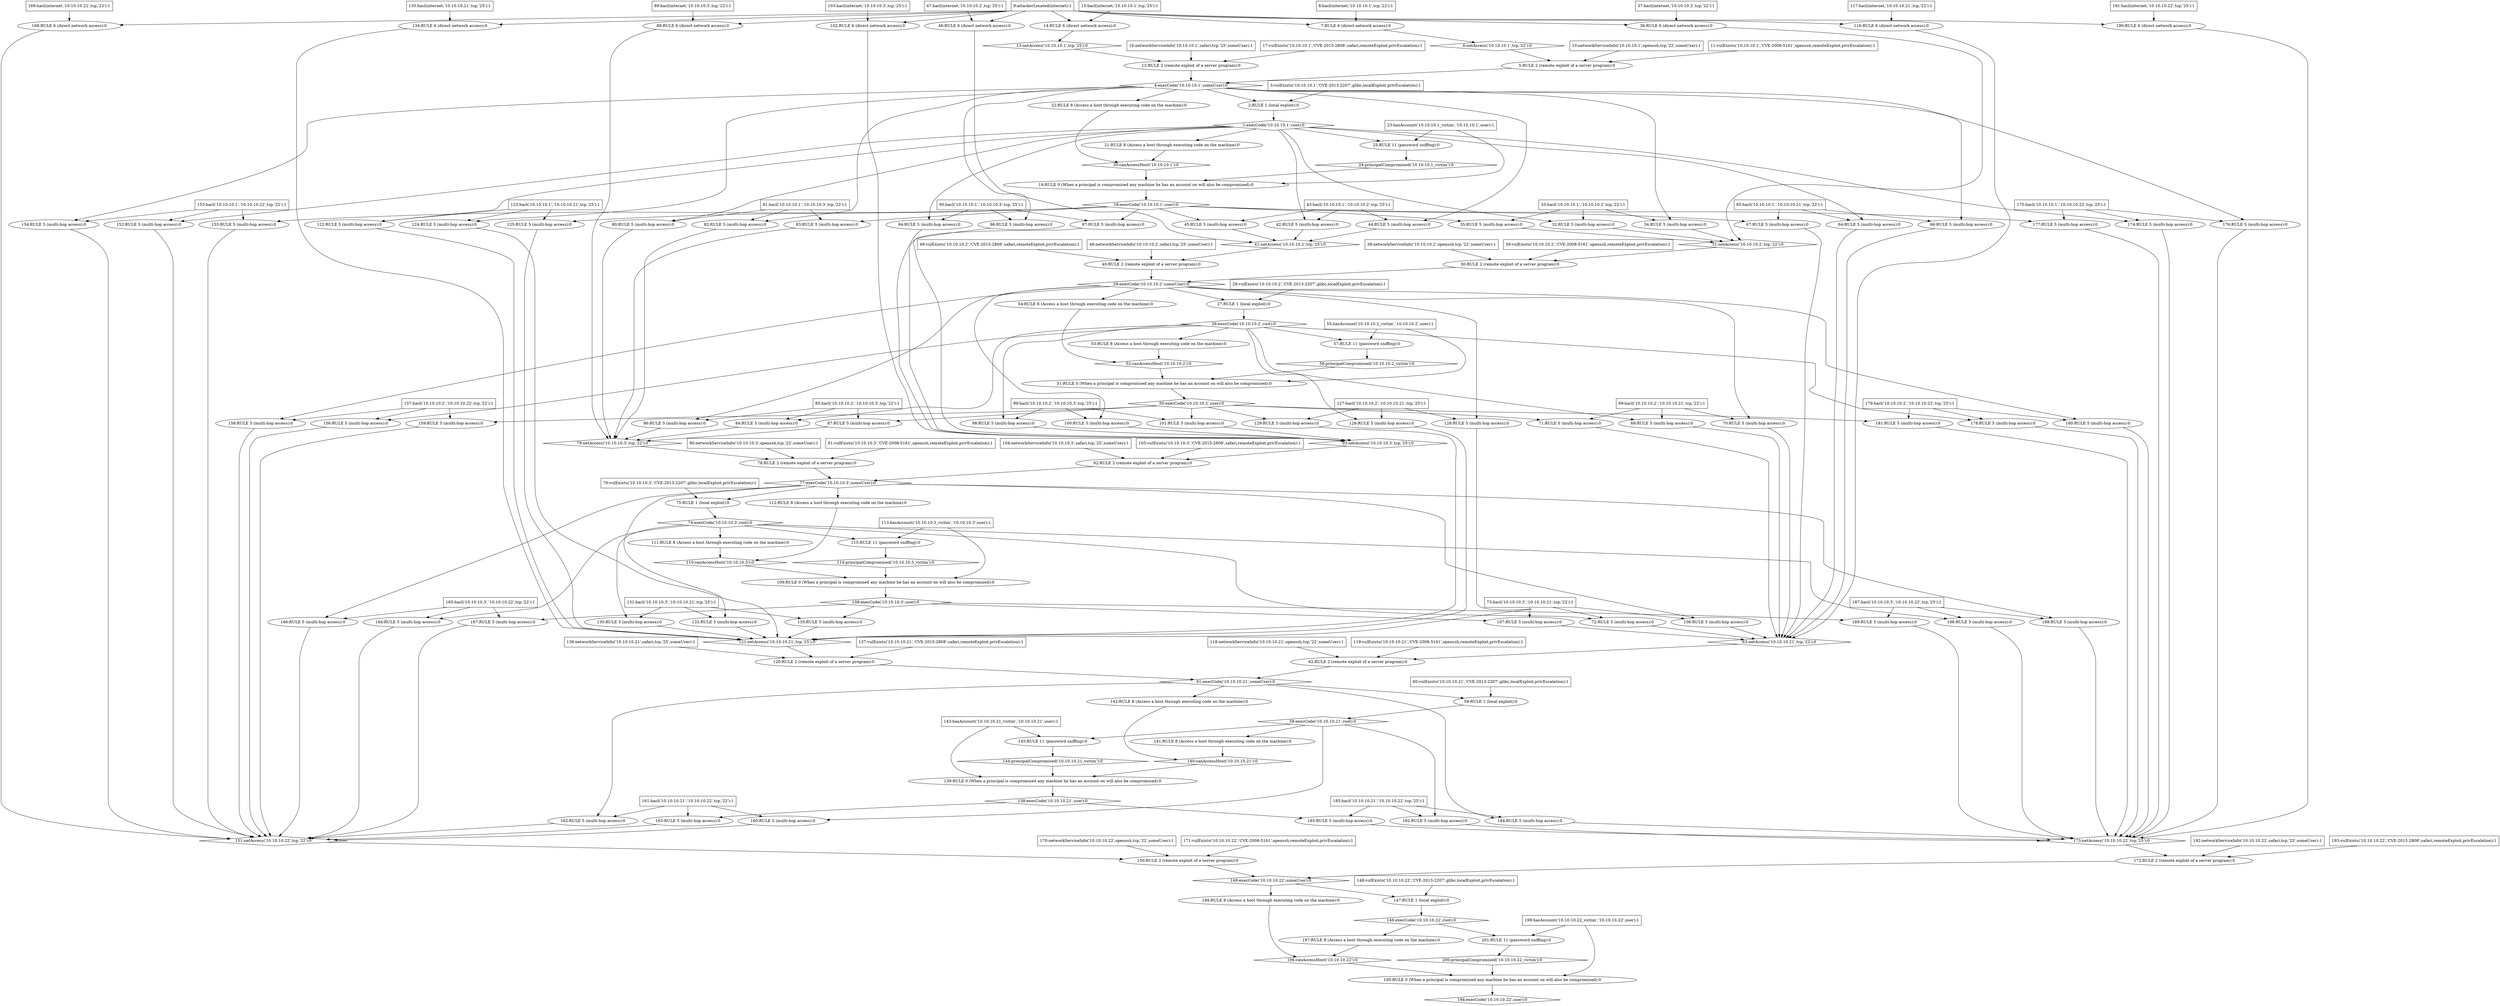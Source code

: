 digraph G {
	1 [label="1:execCode('10.10.10.1',root):0",shape=diamond];
	2 [label="2:RULE 1 (local exploit):0",shape=ellipse];
	3 [label="3:vulExists('10.10.10.1','CVE-2013-2207',glibc,localExploit,privEscalation):1",shape=box];
	4 [label="4:execCode('10.10.10.1',someUser):0",shape=diamond];
	5 [label="5:RULE 2 (remote exploit of a server program):0",shape=ellipse];
	6 [label="6:netAccess('10.10.10.1',tcp,'22'):0",shape=diamond];
	7 [label="7:RULE 6 (direct network access):0",shape=ellipse];
	8 [label="8:hacl(internet,'10.10.10.1',tcp,'22'):1",shape=box];
	9 [label="9:attackerLocated(internet):1",shape=box];
	10 [label="10:networkServiceInfo('10.10.10.1',openssh,tcp,'22',someUser):1",shape=box];
	11 [label="11:vulExists('10.10.10.1','CVE-2008-5161',openssh,remoteExploit,privEscalation):1",shape=box];
	12 [label="12:RULE 2 (remote exploit of a server program):0",shape=ellipse];
	13 [label="13:netAccess('10.10.10.1',tcp,'25'):0",shape=diamond];
	14 [label="14:RULE 6 (direct network access):0",shape=ellipse];
	15 [label="15:hacl(internet,'10.10.10.1',tcp,'25'):1",shape=box];
	16 [label="16:networkServiceInfo('10.10.10.1',safari,tcp,'25',someUser):1",shape=box];
	17 [label="17:vulExists('10.10.10.1','CVE-2015-2808',safari,remoteExploit,privEscalation):1",shape=box];
	18 [label="18:execCode('10.10.10.1',user):0",shape=diamond];
	19 [label="19:RULE 0 (When a principal is compromised any machine he has an account on will also be compromised):0",shape=ellipse];
	20 [label="20:canAccessHost('10.10.10.1'):0",shape=diamond];
	21 [label="21:RULE 8 (Access a host through executing code on the machine):0",shape=ellipse];
	22 [label="22:RULE 8 (Access a host through executing code on the machine):0",shape=ellipse];
	23 [label="23:hasAccount('10.10.10.1_victim','10.10.10.1',user):1",shape=box];
	24 [label="24:principalCompromised('10.10.10.1_victim'):0",shape=diamond];
	25 [label="25:RULE 11 (password sniffing):0",shape=ellipse];
	26 [label="26:execCode('10.10.10.2',root):0",shape=diamond];
	27 [label="27:RULE 1 (local exploit):0",shape=ellipse];
	28 [label="28:vulExists('10.10.10.2','CVE-2013-2207',glibc,localExploit,privEscalation):1",shape=box];
	29 [label="29:execCode('10.10.10.2',someUser):0",shape=diamond];
	30 [label="30:RULE 2 (remote exploit of a server program):0",shape=ellipse];
	31 [label="31:netAccess('10.10.10.2',tcp,'22'):0",shape=diamond];
	32 [label="32:RULE 5 (multi-hop access):0",shape=ellipse];
	33 [label="33:hacl('10.10.10.1','10.10.10.2',tcp,'22'):1",shape=box];
	34 [label="34:RULE 5 (multi-hop access):0",shape=ellipse];
	35 [label="35:RULE 5 (multi-hop access):0",shape=ellipse];
	36 [label="36:RULE 6 (direct network access):0",shape=ellipse];
	37 [label="37:hacl(internet,'10.10.10.2',tcp,'22'):1",shape=box];
	38 [label="38:networkServiceInfo('10.10.10.2',openssh,tcp,'22',someUser):1",shape=box];
	39 [label="39:vulExists('10.10.10.2','CVE-2008-5161',openssh,remoteExploit,privEscalation):1",shape=box];
	40 [label="40:RULE 2 (remote exploit of a server program):0",shape=ellipse];
	41 [label="41:netAccess('10.10.10.2',tcp,'25'):0",shape=diamond];
	42 [label="42:RULE 5 (multi-hop access):0",shape=ellipse];
	43 [label="43:hacl('10.10.10.1','10.10.10.2',tcp,'25'):1",shape=box];
	44 [label="44:RULE 5 (multi-hop access):0",shape=ellipse];
	45 [label="45:RULE 5 (multi-hop access):0",shape=ellipse];
	46 [label="46:RULE 6 (direct network access):0",shape=ellipse];
	47 [label="47:hacl(internet,'10.10.10.2',tcp,'25'):1",shape=box];
	48 [label="48:networkServiceInfo('10.10.10.2',safari,tcp,'25',someUser):1",shape=box];
	49 [label="49:vulExists('10.10.10.2','CVE-2015-2808',safari,remoteExploit,privEscalation):1",shape=box];
	50 [label="50:execCode('10.10.10.2',user):0",shape=diamond];
	51 [label="51:RULE 0 (When a principal is compromised any machine he has an account on will also be compromised):0",shape=ellipse];
	52 [label="52:canAccessHost('10.10.10.2'):0",shape=diamond];
	53 [label="53:RULE 8 (Access a host through executing code on the machine):0",shape=ellipse];
	54 [label="54:RULE 8 (Access a host through executing code on the machine):0",shape=ellipse];
	55 [label="55:hasAccount('10.10.10.2_victim','10.10.10.2',user):1",shape=box];
	56 [label="56:principalCompromised('10.10.10.2_victim'):0",shape=diamond];
	57 [label="57:RULE 11 (password sniffing):0",shape=ellipse];
	58 [label="58:execCode('10.10.10.21',root):0",shape=diamond];
	59 [label="59:RULE 1 (local exploit):0",shape=ellipse];
	60 [label="60:vulExists('10.10.10.21','CVE-2013-2207',glibc,localExploit,privEscalation):1",shape=box];
	61 [label="61:execCode('10.10.10.21',someUser):0",shape=diamond];
	62 [label="62:RULE 2 (remote exploit of a server program):0",shape=ellipse];
	63 [label="63:netAccess('10.10.10.21',tcp,'22'):0",shape=diamond];
	64 [label="64:RULE 5 (multi-hop access):0",shape=ellipse];
	65 [label="65:hacl('10.10.10.1','10.10.10.21',tcp,'22'):1",shape=box];
	66 [label="66:RULE 5 (multi-hop access):0",shape=ellipse];
	67 [label="67:RULE 5 (multi-hop access):0",shape=ellipse];
	68 [label="68:RULE 5 (multi-hop access):0",shape=ellipse];
	69 [label="69:hacl('10.10.10.2','10.10.10.21',tcp,'22'):1",shape=box];
	70 [label="70:RULE 5 (multi-hop access):0",shape=ellipse];
	71 [label="71:RULE 5 (multi-hop access):0",shape=ellipse];
	72 [label="72:RULE 5 (multi-hop access):0",shape=ellipse];
	73 [label="73:hacl('10.10.10.3','10.10.10.21',tcp,'22'):1",shape=box];
	74 [label="74:execCode('10.10.10.3',root):0",shape=diamond];
	75 [label="75:RULE 1 (local exploit):0",shape=ellipse];
	76 [label="76:vulExists('10.10.10.3','CVE-2013-2207',glibc,localExploit,privEscalation):1",shape=box];
	77 [label="77:execCode('10.10.10.3',someUser):0",shape=diamond];
	78 [label="78:RULE 2 (remote exploit of a server program):0",shape=ellipse];
	79 [label="79:netAccess('10.10.10.3',tcp,'22'):0",shape=diamond];
	80 [label="80:RULE 5 (multi-hop access):0",shape=ellipse];
	81 [label="81:hacl('10.10.10.1','10.10.10.3',tcp,'22'):1",shape=box];
	82 [label="82:RULE 5 (multi-hop access):0",shape=ellipse];
	83 [label="83:RULE 5 (multi-hop access):0",shape=ellipse];
	84 [label="84:RULE 5 (multi-hop access):0",shape=ellipse];
	85 [label="85:hacl('10.10.10.2','10.10.10.3',tcp,'22'):1",shape=box];
	86 [label="86:RULE 5 (multi-hop access):0",shape=ellipse];
	87 [label="87:RULE 5 (multi-hop access):0",shape=ellipse];
	88 [label="88:RULE 6 (direct network access):0",shape=ellipse];
	89 [label="89:hacl(internet,'10.10.10.3',tcp,'22'):1",shape=box];
	90 [label="90:networkServiceInfo('10.10.10.3',openssh,tcp,'22',someUser):1",shape=box];
	91 [label="91:vulExists('10.10.10.3','CVE-2008-5161',openssh,remoteExploit,privEscalation):1",shape=box];
	92 [label="92:RULE 2 (remote exploit of a server program):0",shape=ellipse];
	93 [label="93:netAccess('10.10.10.3',tcp,'25'):0",shape=diamond];
	94 [label="94:RULE 5 (multi-hop access):0",shape=ellipse];
	95 [label="95:hacl('10.10.10.1','10.10.10.3',tcp,'25'):1",shape=box];
	96 [label="96:RULE 5 (multi-hop access):0",shape=ellipse];
	97 [label="97:RULE 5 (multi-hop access):0",shape=ellipse];
	98 [label="98:RULE 5 (multi-hop access):0",shape=ellipse];
	99 [label="99:hacl('10.10.10.2','10.10.10.3',tcp,'25'):1",shape=box];
	100 [label="100:RULE 5 (multi-hop access):0",shape=ellipse];
	101 [label="101:RULE 5 (multi-hop access):0",shape=ellipse];
	102 [label="102:RULE 6 (direct network access):0",shape=ellipse];
	103 [label="103:hacl(internet,'10.10.10.3',tcp,'25'):1",shape=box];
	104 [label="104:networkServiceInfo('10.10.10.3',safari,tcp,'25',someUser):1",shape=box];
	105 [label="105:vulExists('10.10.10.3','CVE-2015-2808',safari,remoteExploit,privEscalation):1",shape=box];
	106 [label="106:RULE 5 (multi-hop access):0",shape=ellipse];
	107 [label="107:RULE 5 (multi-hop access):0",shape=ellipse];
	108 [label="108:execCode('10.10.10.3',user):0",shape=diamond];
	109 [label="109:RULE 0 (When a principal is compromised any machine he has an account on will also be compromised):0",shape=ellipse];
	110 [label="110:canAccessHost('10.10.10.3'):0",shape=diamond];
	111 [label="111:RULE 8 (Access a host through executing code on the machine):0",shape=ellipse];
	112 [label="112:RULE 8 (Access a host through executing code on the machine):0",shape=ellipse];
	113 [label="113:hasAccount('10.10.10.3_victim','10.10.10.3',user):1",shape=box];
	114 [label="114:principalCompromised('10.10.10.3_victim'):0",shape=diamond];
	115 [label="115:RULE 11 (password sniffing):0",shape=ellipse];
	116 [label="116:RULE 6 (direct network access):0",shape=ellipse];
	117 [label="117:hacl(internet,'10.10.10.21',tcp,'22'):1",shape=box];
	118 [label="118:networkServiceInfo('10.10.10.21',openssh,tcp,'22',someUser):1",shape=box];
	119 [label="119:vulExists('10.10.10.21','CVE-2008-5161',openssh,remoteExploit,privEscalation):1",shape=box];
	120 [label="120:RULE 2 (remote exploit of a server program):0",shape=ellipse];
	121 [label="121:netAccess('10.10.10.21',tcp,'25'):0",shape=diamond];
	122 [label="122:RULE 5 (multi-hop access):0",shape=ellipse];
	123 [label="123:hacl('10.10.10.1','10.10.10.21',tcp,'25'):1",shape=box];
	124 [label="124:RULE 5 (multi-hop access):0",shape=ellipse];
	125 [label="125:RULE 5 (multi-hop access):0",shape=ellipse];
	126 [label="126:RULE 5 (multi-hop access):0",shape=ellipse];
	127 [label="127:hacl('10.10.10.2','10.10.10.21',tcp,'25'):1",shape=box];
	128 [label="128:RULE 5 (multi-hop access):0",shape=ellipse];
	129 [label="129:RULE 5 (multi-hop access):0",shape=ellipse];
	130 [label="130:RULE 5 (multi-hop access):0",shape=ellipse];
	131 [label="131:hacl('10.10.10.3','10.10.10.21',tcp,'25'):1",shape=box];
	132 [label="132:RULE 5 (multi-hop access):0",shape=ellipse];
	133 [label="133:RULE 5 (multi-hop access):0",shape=ellipse];
	134 [label="134:RULE 6 (direct network access):0",shape=ellipse];
	135 [label="135:hacl(internet,'10.10.10.21',tcp,'25'):1",shape=box];
	136 [label="136:networkServiceInfo('10.10.10.21',safari,tcp,'25',someUser):1",shape=box];
	137 [label="137:vulExists('10.10.10.21','CVE-2015-2808',safari,remoteExploit,privEscalation):1",shape=box];
	138 [label="138:execCode('10.10.10.21',user):0",shape=diamond];
	139 [label="139:RULE 0 (When a principal is compromised any machine he has an account on will also be compromised):0",shape=ellipse];
	140 [label="140:canAccessHost('10.10.10.21'):0",shape=diamond];
	141 [label="141:RULE 8 (Access a host through executing code on the machine):0",shape=ellipse];
	142 [label="142:RULE 8 (Access a host through executing code on the machine):0",shape=ellipse];
	143 [label="143:hasAccount('10.10.10.21_victim','10.10.10.21',user):1",shape=box];
	144 [label="144:principalCompromised('10.10.10.21_victim'):0",shape=diamond];
	145 [label="145:RULE 11 (password sniffing):0",shape=ellipse];
	146 [label="146:execCode('10.10.10.22',root):0",shape=diamond];
	147 [label="147:RULE 1 (local exploit):0",shape=ellipse];
	148 [label="148:vulExists('10.10.10.22','CVE-2013-2207',glibc,localExploit,privEscalation):1",shape=box];
	149 [label="149:execCode('10.10.10.22',someUser):0",shape=diamond];
	150 [label="150:RULE 2 (remote exploit of a server program):0",shape=ellipse];
	151 [label="151:netAccess('10.10.10.22',tcp,'22'):0",shape=diamond];
	152 [label="152:RULE 5 (multi-hop access):0",shape=ellipse];
	153 [label="153:hacl('10.10.10.1','10.10.10.22',tcp,'22'):1",shape=box];
	154 [label="154:RULE 5 (multi-hop access):0",shape=ellipse];
	155 [label="155:RULE 5 (multi-hop access):0",shape=ellipse];
	156 [label="156:RULE 5 (multi-hop access):0",shape=ellipse];
	157 [label="157:hacl('10.10.10.2','10.10.10.22',tcp,'22'):1",shape=box];
	158 [label="158:RULE 5 (multi-hop access):0",shape=ellipse];
	159 [label="159:RULE 5 (multi-hop access):0",shape=ellipse];
	160 [label="160:RULE 5 (multi-hop access):0",shape=ellipse];
	161 [label="161:hacl('10.10.10.21','10.10.10.22',tcp,'22'):1",shape=box];
	162 [label="162:RULE 5 (multi-hop access):0",shape=ellipse];
	163 [label="163:RULE 5 (multi-hop access):0",shape=ellipse];
	164 [label="164:RULE 5 (multi-hop access):0",shape=ellipse];
	165 [label="165:hacl('10.10.10.3','10.10.10.22',tcp,'22'):1",shape=box];
	166 [label="166:RULE 5 (multi-hop access):0",shape=ellipse];
	167 [label="167:RULE 5 (multi-hop access):0",shape=ellipse];
	168 [label="168:RULE 6 (direct network access):0",shape=ellipse];
	169 [label="169:hacl(internet,'10.10.10.22',tcp,'22'):1",shape=box];
	170 [label="170:networkServiceInfo('10.10.10.22',openssh,tcp,'22',someUser):1",shape=box];
	171 [label="171:vulExists('10.10.10.22','CVE-2008-5161',openssh,remoteExploit,privEscalation):1",shape=box];
	172 [label="172:RULE 2 (remote exploit of a server program):0",shape=ellipse];
	173 [label="173:netAccess('10.10.10.22',tcp,'25'):0",shape=diamond];
	174 [label="174:RULE 5 (multi-hop access):0",shape=ellipse];
	175 [label="175:hacl('10.10.10.1','10.10.10.22',tcp,'25'):1",shape=box];
	176 [label="176:RULE 5 (multi-hop access):0",shape=ellipse];
	177 [label="177:RULE 5 (multi-hop access):0",shape=ellipse];
	178 [label="178:RULE 5 (multi-hop access):0",shape=ellipse];
	179 [label="179:hacl('10.10.10.2','10.10.10.22',tcp,'25'):1",shape=box];
	180 [label="180:RULE 5 (multi-hop access):0",shape=ellipse];
	181 [label="181:RULE 5 (multi-hop access):0",shape=ellipse];
	182 [label="182:RULE 5 (multi-hop access):0",shape=ellipse];
	183 [label="183:hacl('10.10.10.21','10.10.10.22',tcp,'25'):1",shape=box];
	184 [label="184:RULE 5 (multi-hop access):0",shape=ellipse];
	185 [label="185:RULE 5 (multi-hop access):0",shape=ellipse];
	186 [label="186:RULE 5 (multi-hop access):0",shape=ellipse];
	187 [label="187:hacl('10.10.10.3','10.10.10.22',tcp,'25'):1",shape=box];
	188 [label="188:RULE 5 (multi-hop access):0",shape=ellipse];
	189 [label="189:RULE 5 (multi-hop access):0",shape=ellipse];
	190 [label="190:RULE 6 (direct network access):0",shape=ellipse];
	191 [label="191:hacl(internet,'10.10.10.22',tcp,'25'):1",shape=box];
	192 [label="192:networkServiceInfo('10.10.10.22',safari,tcp,'25',someUser):1",shape=box];
	193 [label="193:vulExists('10.10.10.22','CVE-2015-2808',safari,remoteExploit,privEscalation):1",shape=box];
	194 [label="194:execCode('10.10.10.22',user):0",shape=diamond];
	195 [label="195:RULE 0 (When a principal is compromised any machine he has an account on will also be compromised):0",shape=ellipse];
	196 [label="196:canAccessHost('10.10.10.22'):0",shape=diamond];
	197 [label="197:RULE 8 (Access a host through executing code on the machine):0",shape=ellipse];
	198 [label="198:RULE 8 (Access a host through executing code on the machine):0",shape=ellipse];
	199 [label="199:hasAccount('10.10.10.22_victim','10.10.10.22',user):1",shape=box];
	200 [label="200:principalCompromised('10.10.10.22_victim'):0",shape=diamond];
	201 [label="201:RULE 11 (password sniffing):0",shape=ellipse];
	3 -> 	2;
	8 -> 	7;
	9 -> 	7;
	7 -> 	6;
	6 -> 	5;
	10 -> 	5;
	11 -> 	5;
	5 -> 	4;
	15 -> 	14;
	9 -> 	14;
	14 -> 	13;
	13 -> 	12;
	16 -> 	12;
	17 -> 	12;
	12 -> 	4;
	4 -> 	2;
	2 -> 	1;
	1 -> 	21;
	21 -> 	20;
	4 -> 	22;
	22 -> 	20;
	20 -> 	19;
	23 -> 	19;
	1 -> 	25;
	23 -> 	25;
	25 -> 	24;
	24 -> 	19;
	19 -> 	18;
	28 -> 	27;
	33 -> 	32;
	1 -> 	32;
	32 -> 	31;
	33 -> 	34;
	4 -> 	34;
	34 -> 	31;
	33 -> 	35;
	18 -> 	35;
	35 -> 	31;
	37 -> 	36;
	9 -> 	36;
	36 -> 	31;
	31 -> 	30;
	38 -> 	30;
	39 -> 	30;
	30 -> 	29;
	43 -> 	42;
	1 -> 	42;
	42 -> 	41;
	43 -> 	44;
	4 -> 	44;
	44 -> 	41;
	43 -> 	45;
	18 -> 	45;
	45 -> 	41;
	47 -> 	46;
	9 -> 	46;
	46 -> 	41;
	41 -> 	40;
	48 -> 	40;
	49 -> 	40;
	40 -> 	29;
	29 -> 	27;
	27 -> 	26;
	26 -> 	53;
	53 -> 	52;
	29 -> 	54;
	54 -> 	52;
	52 -> 	51;
	55 -> 	51;
	26 -> 	57;
	55 -> 	57;
	57 -> 	56;
	56 -> 	51;
	51 -> 	50;
	60 -> 	59;
	65 -> 	64;
	1 -> 	64;
	64 -> 	63;
	65 -> 	66;
	4 -> 	66;
	66 -> 	63;
	65 -> 	67;
	18 -> 	67;
	67 -> 	63;
	69 -> 	68;
	26 -> 	68;
	68 -> 	63;
	69 -> 	70;
	29 -> 	70;
	70 -> 	63;
	69 -> 	71;
	50 -> 	71;
	71 -> 	63;
	73 -> 	72;
	76 -> 	75;
	81 -> 	80;
	1 -> 	80;
	80 -> 	79;
	81 -> 	82;
	4 -> 	82;
	82 -> 	79;
	81 -> 	83;
	18 -> 	83;
	83 -> 	79;
	85 -> 	84;
	26 -> 	84;
	84 -> 	79;
	85 -> 	86;
	29 -> 	86;
	86 -> 	79;
	85 -> 	87;
	50 -> 	87;
	87 -> 	79;
	89 -> 	88;
	9 -> 	88;
	88 -> 	79;
	79 -> 	78;
	90 -> 	78;
	91 -> 	78;
	78 -> 	77;
	95 -> 	94;
	1 -> 	94;
	94 -> 	93;
	95 -> 	96;
	4 -> 	96;
	96 -> 	93;
	95 -> 	97;
	18 -> 	97;
	97 -> 	93;
	99 -> 	98;
	26 -> 	98;
	98 -> 	93;
	99 -> 	100;
	29 -> 	100;
	100 -> 	93;
	99 -> 	101;
	50 -> 	101;
	101 -> 	93;
	103 -> 	102;
	9 -> 	102;
	102 -> 	93;
	93 -> 	92;
	104 -> 	92;
	105 -> 	92;
	92 -> 	77;
	77 -> 	75;
	75 -> 	74;
	74 -> 	72;
	72 -> 	63;
	73 -> 	106;
	77 -> 	106;
	106 -> 	63;
	73 -> 	107;
	74 -> 	111;
	111 -> 	110;
	77 -> 	112;
	112 -> 	110;
	110 -> 	109;
	113 -> 	109;
	74 -> 	115;
	113 -> 	115;
	115 -> 	114;
	114 -> 	109;
	109 -> 	108;
	108 -> 	107;
	107 -> 	63;
	117 -> 	116;
	9 -> 	116;
	116 -> 	63;
	63 -> 	62;
	118 -> 	62;
	119 -> 	62;
	62 -> 	61;
	123 -> 	122;
	1 -> 	122;
	122 -> 	121;
	123 -> 	124;
	4 -> 	124;
	124 -> 	121;
	123 -> 	125;
	18 -> 	125;
	125 -> 	121;
	127 -> 	126;
	26 -> 	126;
	126 -> 	121;
	127 -> 	128;
	29 -> 	128;
	128 -> 	121;
	127 -> 	129;
	50 -> 	129;
	129 -> 	121;
	131 -> 	130;
	74 -> 	130;
	130 -> 	121;
	131 -> 	132;
	77 -> 	132;
	132 -> 	121;
	131 -> 	133;
	108 -> 	133;
	133 -> 	121;
	135 -> 	134;
	9 -> 	134;
	134 -> 	121;
	121 -> 	120;
	136 -> 	120;
	137 -> 	120;
	120 -> 	61;
	61 -> 	59;
	59 -> 	58;
	58 -> 	141;
	141 -> 	140;
	61 -> 	142;
	142 -> 	140;
	140 -> 	139;
	143 -> 	139;
	58 -> 	145;
	143 -> 	145;
	145 -> 	144;
	144 -> 	139;
	139 -> 	138;
	148 -> 	147;
	153 -> 	152;
	1 -> 	152;
	152 -> 	151;
	153 -> 	154;
	4 -> 	154;
	154 -> 	151;
	153 -> 	155;
	18 -> 	155;
	155 -> 	151;
	157 -> 	156;
	26 -> 	156;
	156 -> 	151;
	157 -> 	158;
	29 -> 	158;
	158 -> 	151;
	157 -> 	159;
	50 -> 	159;
	159 -> 	151;
	161 -> 	160;
	58 -> 	160;
	160 -> 	151;
	161 -> 	162;
	61 -> 	162;
	162 -> 	151;
	161 -> 	163;
	138 -> 	163;
	163 -> 	151;
	165 -> 	164;
	74 -> 	164;
	164 -> 	151;
	165 -> 	166;
	77 -> 	166;
	166 -> 	151;
	165 -> 	167;
	108 -> 	167;
	167 -> 	151;
	169 -> 	168;
	9 -> 	168;
	168 -> 	151;
	151 -> 	150;
	170 -> 	150;
	171 -> 	150;
	150 -> 	149;
	175 -> 	174;
	1 -> 	174;
	174 -> 	173;
	175 -> 	176;
	4 -> 	176;
	176 -> 	173;
	175 -> 	177;
	18 -> 	177;
	177 -> 	173;
	179 -> 	178;
	26 -> 	178;
	178 -> 	173;
	179 -> 	180;
	29 -> 	180;
	180 -> 	173;
	179 -> 	181;
	50 -> 	181;
	181 -> 	173;
	183 -> 	182;
	58 -> 	182;
	182 -> 	173;
	183 -> 	184;
	61 -> 	184;
	184 -> 	173;
	183 -> 	185;
	138 -> 	185;
	185 -> 	173;
	187 -> 	186;
	74 -> 	186;
	186 -> 	173;
	187 -> 	188;
	77 -> 	188;
	188 -> 	173;
	187 -> 	189;
	108 -> 	189;
	189 -> 	173;
	191 -> 	190;
	9 -> 	190;
	190 -> 	173;
	173 -> 	172;
	192 -> 	172;
	193 -> 	172;
	172 -> 	149;
	149 -> 	147;
	147 -> 	146;
	146 -> 	197;
	197 -> 	196;
	149 -> 	198;
	198 -> 	196;
	196 -> 	195;
	199 -> 	195;
	146 -> 	201;
	199 -> 	201;
	201 -> 	200;
	200 -> 	195;
	195 -> 	194;
}
